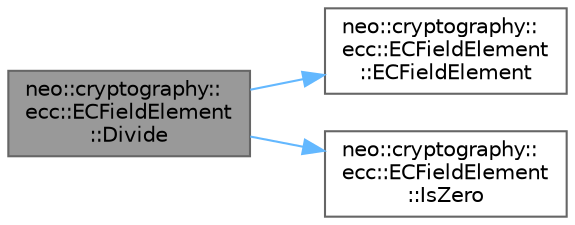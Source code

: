 digraph "neo::cryptography::ecc::ECFieldElement::Divide"
{
 // LATEX_PDF_SIZE
  bgcolor="transparent";
  edge [fontname=Helvetica,fontsize=10,labelfontname=Helvetica,labelfontsize=10];
  node [fontname=Helvetica,fontsize=10,shape=box,height=0.2,width=0.4];
  rankdir="LR";
  Node1 [id="Node000001",label="neo::cryptography::\lecc::ECFieldElement\l::Divide",height=0.2,width=0.4,color="gray40", fillcolor="grey60", style="filled", fontcolor="black",tooltip="Divide two field elements."];
  Node1 -> Node2 [id="edge1_Node000001_Node000002",color="steelblue1",style="solid",tooltip=" "];
  Node2 [id="Node000002",label="neo::cryptography::\lecc::ECFieldElement\l::ECFieldElement",height=0.2,width=0.4,color="grey40", fillcolor="white", style="filled",URL="$classneo_1_1cryptography_1_1ecc_1_1_e_c_field_element.html#a118b1726a9c62bb59cf1b6fd6de7dd90",tooltip="Construct field element from BigInteger."];
  Node1 -> Node3 [id="edge2_Node000001_Node000003",color="steelblue1",style="solid",tooltip=" "];
  Node3 [id="Node000003",label="neo::cryptography::\lecc::ECFieldElement\l::IsZero",height=0.2,width=0.4,color="grey40", fillcolor="white", style="filled",URL="$classneo_1_1cryptography_1_1ecc_1_1_e_c_field_element.html#aeb7e789edca5975bc1bd07310bf30684",tooltip="Check if element is zero."];
}
